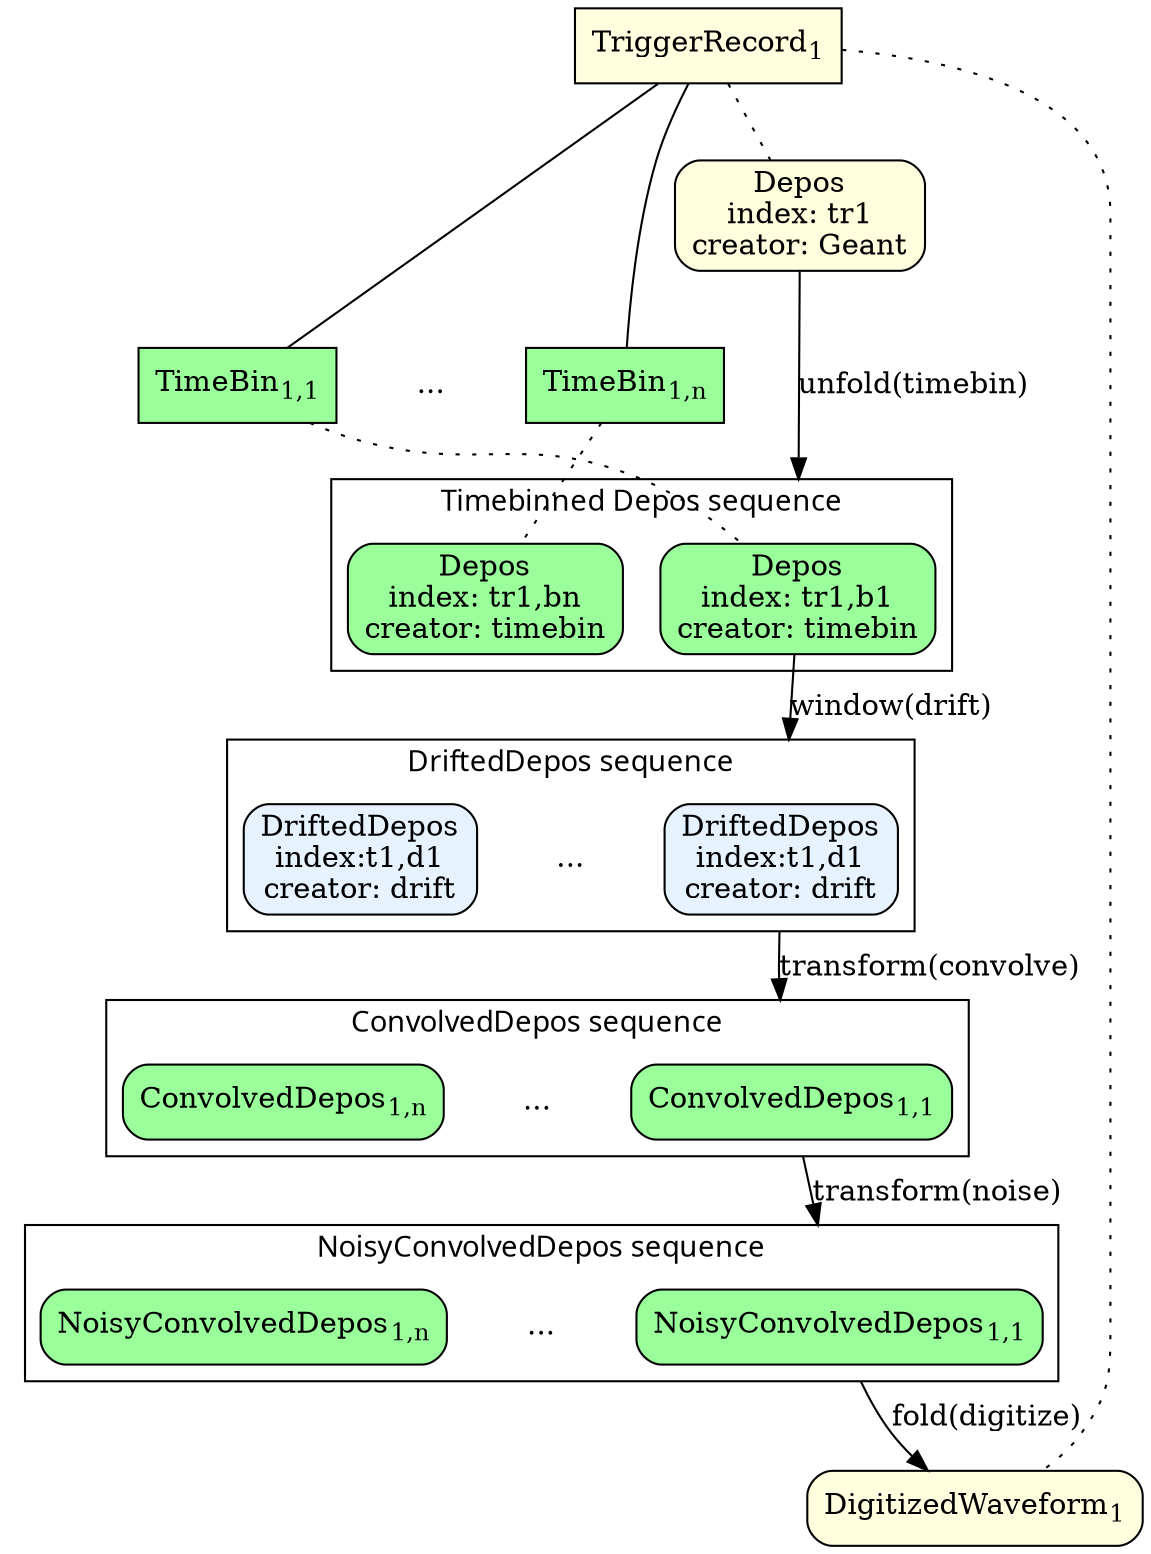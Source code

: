 digraph g {
 fontname="sans-serif";
 compound=true;

 # All data product sets are in rectangular nodes
 node [shape=box, style=filled];
 tr1 [label=<TriggerRecord<sub>1</sub>>, fillcolor=lightyellow];

 subgraph cluster_tb{
  peripheries=0
  tb1 [label=<TimeBin<sub>1,1</sub>>, fillcolor=palegreen1];
  tbdots [label="...", shape=plaintext, style=rounded, margin=0]
  tb2 [label=<TimeBin<sub>1,n</sub>>, fillcolor=palegreen1];
 }

 # Data product sets are connected with data products by solid lines.
 edge [style=solid, arrowhead=none];
 tr1 -> tb1;
 tr1 -> tb2;


 # All data products are in rounded rectangle nodes
 node [shape=box, style="filled,rounded"]

 # TR-level products are yellow
 node [fillcolor=lightyellow]
 depos [label=<Depos<br/>index: tr1<br/>creator: Geant>]
 dw [label=<DigitizedWaveform<sub>1</sub>>];
 
 subgraph cluster_unfold_timebins {
  label="Timebinned Depos sequence";
  node [fillcolor=palegreen1];
  tbd1 [label=<Depos<br/>index: tr1,b1<br/>creator: timebin>];
  tbdots [label="...", shape=plaintext, style=rounded, margin=0]
  tbdn [label=<Depos<br/>index: tr1,bn<br/>creator: timebin>];
 }

 depos -> tb2 [style=invis]

 # TB-level products are palegreen1
 node [fillcolor=palegreen1]

  subgraph cluster_unfold {
   label="DriftedDepos sequence";
   node [fillcolor="0.583,0.1,1.0"];
   dd1 [label=<DriftedDepos<br/>index:t1,d1<br/>creator: drift>];
   ddots [label="...", shape=plaintext, style=rounded, margin=0]
   ddn [label=<DriftedDepos<br/>index:t1,d1<br/>creator: drift>];
  }

  subgraph cluster_conv {
    label="ConvolvedDepos sequence";
    cd1 [label=<ConvolvedDepos<sub>1,1</sub>>];
    cdots [label="...", shape=plaintext, style=rounded, margin=0]
    cdn [label=<ConvolvedDepos<sub>1,n</sub>>];
  }

 subgraph cluster_noise {
   label="NoisyConvolvedDepos sequence";
   ncd1 [label=<NoisyConvolvedDepos<sub>1,1</sub>>];
   ndots [label="...", shape=plaintext, style=rounded, margin=0]
   ncdn [label=<NoisyConvolvedDepos<sub>1,n</sub>>];
 }

 # Data products are connected with data product sets by dotted lines.
 edge [style=dotted, arrowhead=none];
 tr1 -> depos;
 tb1 -> tbd1;
 tb2 -> tbdn;
 tr1 -> dw;

 # Algorithms creating data products are indicated by arrows with solid lines.
 edge [style=solid, arrowhead=normal];
 depos -> tbd1 [label="unfold(timebin)", lhead=cluster_unfold_timebins];
 tbd1 -> dd1 [label="window(drift)", lhead=cluster_unfold];
 dd1 -> cd1 [label="transform(convolve)", ltail=cluster_unfold, lhead=cluster_conv];
 cd1 -> ncd1 [label="transform(noise)", ltail=cluster_conv, lhead=cluster_noise];
 ncd1 -> dw [label="fold(digitize)", ltail=cluster_noise];
}
